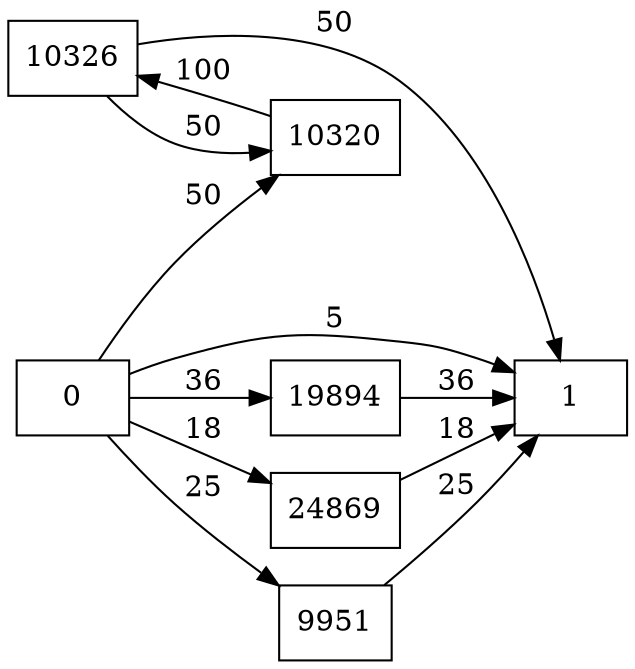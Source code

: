 digraph {
	graph [rankdir=LR]
	node [shape=rectangle]
	9951 -> 1 [label=25]
	10320 -> 10326 [label=100]
	10326 -> 10320 [label=50]
	10326 -> 1 [label=50]
	19894 -> 1 [label=36]
	24869 -> 1 [label=18]
	0 -> 1 [label=5]
	0 -> 9951 [label=25]
	0 -> 10320 [label=50]
	0 -> 19894 [label=36]
	0 -> 24869 [label=18]
}
